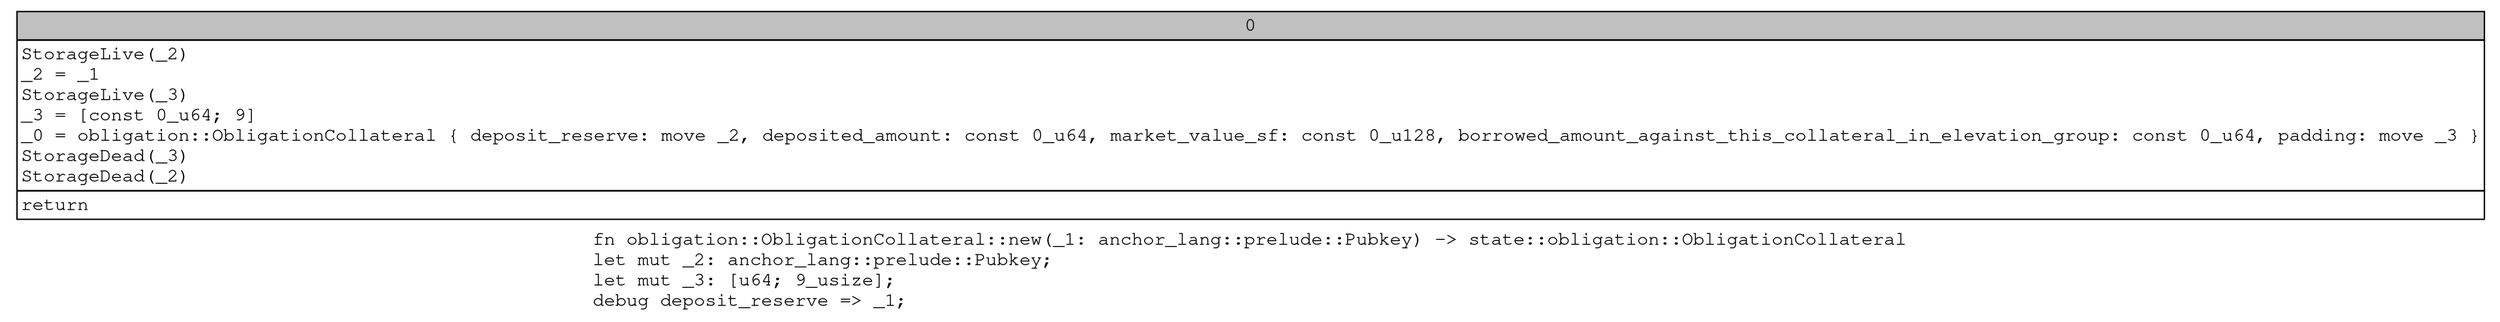 digraph Mir_0_1726 {
    graph [fontname="Courier, monospace"];
    node [fontname="Courier, monospace"];
    edge [fontname="Courier, monospace"];
    label=<fn obligation::ObligationCollateral::new(_1: anchor_lang::prelude::Pubkey) -&gt; state::obligation::ObligationCollateral<br align="left"/>let mut _2: anchor_lang::prelude::Pubkey;<br align="left"/>let mut _3: [u64; 9_usize];<br align="left"/>debug deposit_reserve =&gt; _1;<br align="left"/>>;
    bb0__0_1726 [shape="none", label=<<table border="0" cellborder="1" cellspacing="0"><tr><td bgcolor="gray" align="center" colspan="1">0</td></tr><tr><td align="left" balign="left">StorageLive(_2)<br/>_2 = _1<br/>StorageLive(_3)<br/>_3 = [const 0_u64; 9]<br/>_0 = obligation::ObligationCollateral { deposit_reserve: move _2, deposited_amount: const 0_u64, market_value_sf: const 0_u128, borrowed_amount_against_this_collateral_in_elevation_group: const 0_u64, padding: move _3 }<br/>StorageDead(_3)<br/>StorageDead(_2)<br/></td></tr><tr><td align="left">return</td></tr></table>>];
}
